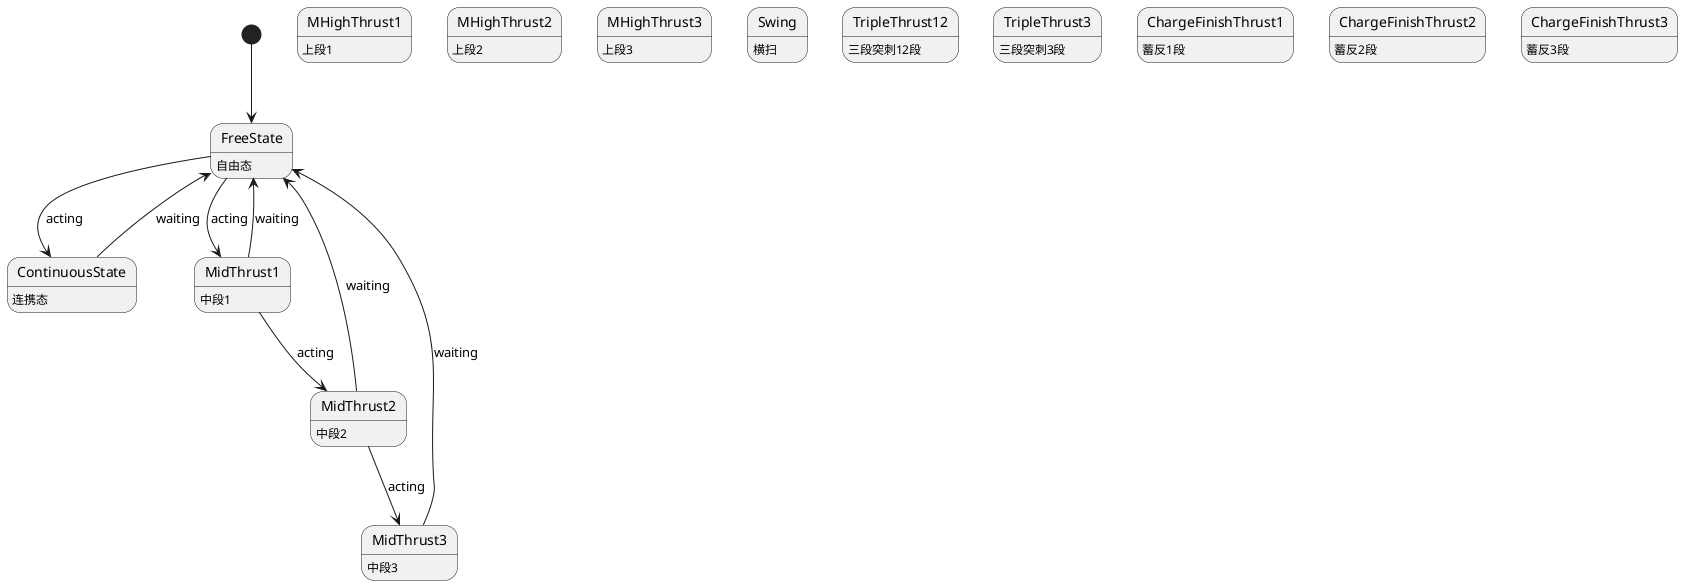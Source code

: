 @startuml

[*] --> FreeState

state FreeState : 自由态
state ContinuousState : 连携态

state MidThrust1 : 中段1
state MidThrust2 : 中段2
state MidThrust3 : 中段3

state MHighThrust1 : 上段1
state MHighThrust2 : 上段2
state MHighThrust3 : 上段3

state Swing : 横扫

state TripleThrust12 : 三段突刺12段
state TripleThrust3 : 三段突刺3段

state ChargeFinishThrust1 : 蓄反1段
state ChargeFinishThrust2 : 蓄反2段
state ChargeFinishThrust3 : 蓄反3段

FreeState --> MidThrust1 : acting
MidThrust1 --> FreeState : waiting

MidThrust1 --> MidThrust2 :acting
MidThrust2 --> FreeState :waiting

MidThrust2 --> MidThrust3 :acting
MidThrust3 --> FreeState :waiting

FreeState --> ContinuousState :acting
ContinuousState --> FreeState :waiting

@enduml